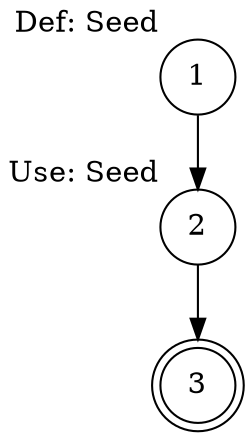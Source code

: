 digraph RandomInteger {
    rankdir=TB;
    node [shape=circle];
    
    1 [label="1", xlabel="Def: Seed"];
    2 [label="2", xlabel="Use: Seed"];
    3 [label="3", shape=doublecircle];
    
    1 -> 2 ;
    2 -> 3 ;
}